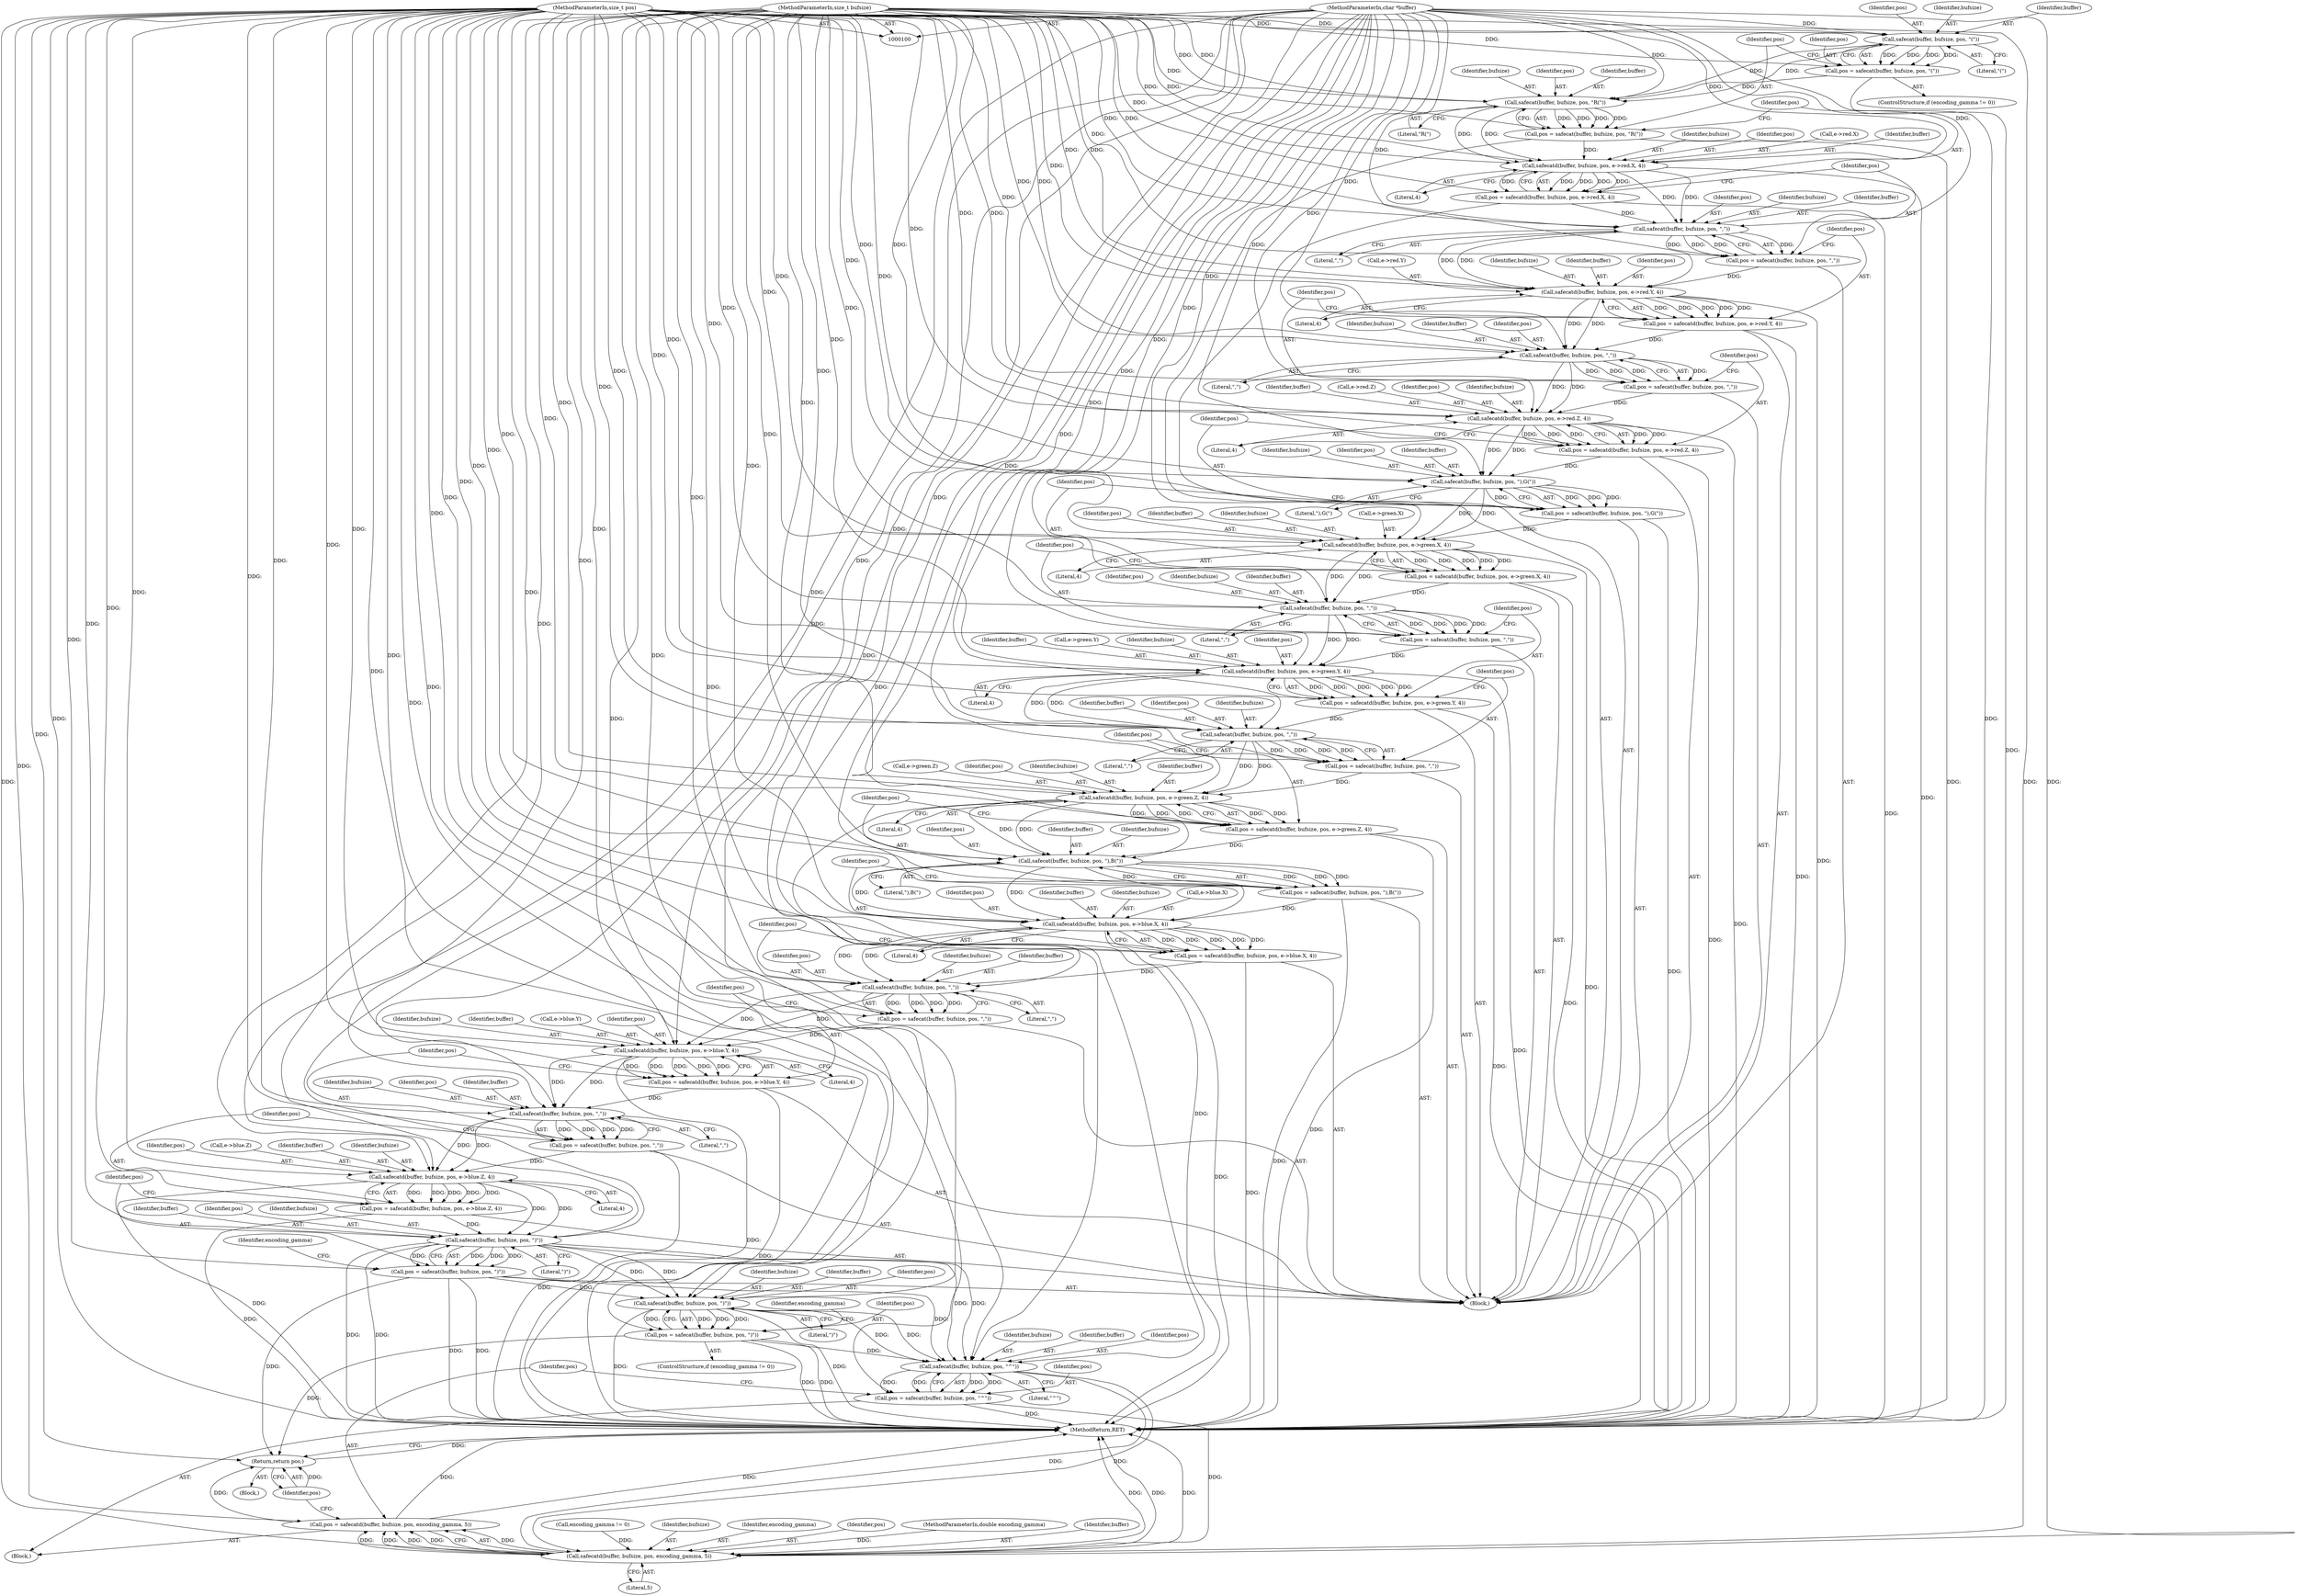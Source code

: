 digraph "0_Android_9d4853418ab2f754c2b63e091c29c5529b8b86ca_124@pointer" {
"1000125" [label="(Call,safecat(buffer, bufsize, pos, \"R(\"))"];
"1000118" [label="(Call,safecat(buffer, bufsize, pos, \"(\"))"];
"1000101" [label="(MethodParameterIn,char *buffer)"];
"1000102" [label="(MethodParameterIn,size_t bufsize)"];
"1000103" [label="(MethodParameterIn,size_t pos)"];
"1000116" [label="(Call,pos = safecat(buffer, bufsize, pos, \"(\"))"];
"1000123" [label="(Call,pos = safecat(buffer, bufsize, pos, \"R(\"))"];
"1000132" [label="(Call,safecatd(buffer, bufsize, pos, e->red.X, 4))"];
"1000130" [label="(Call,pos = safecatd(buffer, bufsize, pos, e->red.X, 4))"];
"1000144" [label="(Call,safecat(buffer, bufsize, pos, \",\"))"];
"1000142" [label="(Call,pos = safecat(buffer, bufsize, pos, \",\"))"];
"1000151" [label="(Call,safecatd(buffer, bufsize, pos, e->red.Y, 4))"];
"1000149" [label="(Call,pos = safecatd(buffer, bufsize, pos, e->red.Y, 4))"];
"1000163" [label="(Call,safecat(buffer, bufsize, pos, \",\"))"];
"1000161" [label="(Call,pos = safecat(buffer, bufsize, pos, \",\"))"];
"1000170" [label="(Call,safecatd(buffer, bufsize, pos, e->red.Z, 4))"];
"1000168" [label="(Call,pos = safecatd(buffer, bufsize, pos, e->red.Z, 4))"];
"1000182" [label="(Call,safecat(buffer, bufsize, pos, \"),G(\"))"];
"1000180" [label="(Call,pos = safecat(buffer, bufsize, pos, \"),G(\"))"];
"1000189" [label="(Call,safecatd(buffer, bufsize, pos, e->green.X, 4))"];
"1000187" [label="(Call,pos = safecatd(buffer, bufsize, pos, e->green.X, 4))"];
"1000201" [label="(Call,safecat(buffer, bufsize, pos, \",\"))"];
"1000199" [label="(Call,pos = safecat(buffer, bufsize, pos, \",\"))"];
"1000208" [label="(Call,safecatd(buffer, bufsize, pos, e->green.Y, 4))"];
"1000206" [label="(Call,pos = safecatd(buffer, bufsize, pos, e->green.Y, 4))"];
"1000220" [label="(Call,safecat(buffer, bufsize, pos, \",\"))"];
"1000218" [label="(Call,pos = safecat(buffer, bufsize, pos, \",\"))"];
"1000227" [label="(Call,safecatd(buffer, bufsize, pos, e->green.Z, 4))"];
"1000225" [label="(Call,pos = safecatd(buffer, bufsize, pos, e->green.Z, 4))"];
"1000239" [label="(Call,safecat(buffer, bufsize, pos, \"),B(\"))"];
"1000237" [label="(Call,pos = safecat(buffer, bufsize, pos, \"),B(\"))"];
"1000246" [label="(Call,safecatd(buffer, bufsize, pos, e->blue.X, 4))"];
"1000244" [label="(Call,pos = safecatd(buffer, bufsize, pos, e->blue.X, 4))"];
"1000258" [label="(Call,safecat(buffer, bufsize, pos, \",\"))"];
"1000256" [label="(Call,pos = safecat(buffer, bufsize, pos, \",\"))"];
"1000265" [label="(Call,safecatd(buffer, bufsize, pos, e->blue.Y, 4))"];
"1000263" [label="(Call,pos = safecatd(buffer, bufsize, pos, e->blue.Y, 4))"];
"1000277" [label="(Call,safecat(buffer, bufsize, pos, \",\"))"];
"1000275" [label="(Call,pos = safecat(buffer, bufsize, pos, \",\"))"];
"1000284" [label="(Call,safecatd(buffer, bufsize, pos, e->blue.Z, 4))"];
"1000282" [label="(Call,pos = safecatd(buffer, bufsize, pos, e->blue.Z, 4))"];
"1000296" [label="(Call,safecat(buffer, bufsize, pos, \")\"))"];
"1000294" [label="(Call,pos = safecat(buffer, bufsize, pos, \")\"))"];
"1000307" [label="(Call,safecat(buffer, bufsize, pos, \")\"))"];
"1000305" [label="(Call,pos = safecat(buffer, bufsize, pos, \")\"))"];
"1000319" [label="(Call,safecat(buffer, bufsize, pos, \"^\"))"];
"1000317" [label="(Call,pos = safecat(buffer, bufsize, pos, \"^\"))"];
"1000326" [label="(Call,safecatd(buffer, bufsize, pos, encoding_gamma, 5))"];
"1000324" [label="(Call,pos = safecatd(buffer, bufsize, pos, encoding_gamma, 5))"];
"1000332" [label="(Return,return pos;)"];
"1000182" [label="(Call,safecat(buffer, bufsize, pos, \"),G(\"))"];
"1000242" [label="(Identifier,pos)"];
"1000326" [label="(Call,safecatd(buffer, bufsize, pos, encoding_gamma, 5))"];
"1000243" [label="(Literal,\"),B(\")"];
"1000128" [label="(Identifier,pos)"];
"1000220" [label="(Call,safecat(buffer, bufsize, pos, \",\"))"];
"1000258" [label="(Call,safecat(buffer, bufsize, pos, \",\"))"];
"1000311" [label="(Literal,\")\")"];
"1000151" [label="(Call,safecatd(buffer, bufsize, pos, e->red.Y, 4))"];
"1000186" [label="(Literal,\"),G(\")"];
"1000257" [label="(Identifier,pos)"];
"1000314" [label="(Identifier,encoding_gamma)"];
"1000212" [label="(Call,e->green.Y)"];
"1000301" [label="(ControlStructure,if (encoding_gamma != 0))"];
"1000277" [label="(Call,safecat(buffer, bufsize, pos, \",\"))"];
"1000117" [label="(Identifier,pos)"];
"1000141" [label="(Literal,4)"];
"1000210" [label="(Identifier,bufsize)"];
"1000219" [label="(Identifier,pos)"];
"1000118" [label="(Call,safecat(buffer, bufsize, pos, \"(\"))"];
"1000146" [label="(Identifier,bufsize)"];
"1000124" [label="(Identifier,pos)"];
"1000211" [label="(Identifier,pos)"];
"1000217" [label="(Literal,4)"];
"1000240" [label="(Identifier,buffer)"];
"1000162" [label="(Identifier,pos)"];
"1000265" [label="(Call,safecatd(buffer, bufsize, pos, e->blue.Y, 4))"];
"1000228" [label="(Identifier,buffer)"];
"1000275" [label="(Call,pos = safecat(buffer, bufsize, pos, \",\"))"];
"1000116" [label="(Call,pos = safecat(buffer, bufsize, pos, \"(\"))"];
"1000241" [label="(Identifier,bufsize)"];
"1000154" [label="(Identifier,pos)"];
"1000179" [label="(Literal,4)"];
"1000306" [label="(Identifier,pos)"];
"1000132" [label="(Call,safecatd(buffer, bufsize, pos, e->red.X, 4))"];
"1000170" [label="(Call,safecatd(buffer, bufsize, pos, e->red.Z, 4))"];
"1000313" [label="(Call,encoding_gamma != 0)"];
"1000145" [label="(Identifier,buffer)"];
"1000209" [label="(Identifier,buffer)"];
"1000328" [label="(Identifier,bufsize)"];
"1000236" [label="(Literal,4)"];
"1000123" [label="(Call,pos = safecat(buffer, bufsize, pos, \"R(\"))"];
"1000227" [label="(Call,safecatd(buffer, bufsize, pos, e->green.Z, 4))"];
"1000144" [label="(Call,safecat(buffer, bufsize, pos, \",\"))"];
"1000325" [label="(Identifier,pos)"];
"1000126" [label="(Identifier,buffer)"];
"1000287" [label="(Identifier,pos)"];
"1000321" [label="(Identifier,bufsize)"];
"1000319" [label="(Call,safecat(buffer, bufsize, pos, \"^\"))"];
"1000247" [label="(Identifier,buffer)"];
"1000334" [label="(MethodReturn,RET)"];
"1000143" [label="(Identifier,pos)"];
"1000256" [label="(Call,pos = safecat(buffer, bufsize, pos, \",\"))"];
"1000167" [label="(Literal,\",\")"];
"1000297" [label="(Identifier,buffer)"];
"1000331" [label="(Literal,5)"];
"1000206" [label="(Call,pos = safecatd(buffer, bufsize, pos, e->green.Y, 4))"];
"1000205" [label="(Literal,\",\")"];
"1000248" [label="(Identifier,bufsize)"];
"1000171" [label="(Identifier,buffer)"];
"1000323" [label="(Literal,\"^\")"];
"1000189" [label="(Call,safecatd(buffer, bufsize, pos, e->green.X, 4))"];
"1000120" [label="(Identifier,bufsize)"];
"1000161" [label="(Call,pos = safecat(buffer, bufsize, pos, \",\"))"];
"1000142" [label="(Call,pos = safecat(buffer, bufsize, pos, \",\"))"];
"1000164" [label="(Identifier,buffer)"];
"1000119" [label="(Identifier,buffer)"];
"1000136" [label="(Call,e->red.X)"];
"1000309" [label="(Identifier,bufsize)"];
"1000160" [label="(Literal,4)"];
"1000169" [label="(Identifier,pos)"];
"1000308" [label="(Identifier,buffer)"];
"1000200" [label="(Identifier,pos)"];
"1000264" [label="(Identifier,pos)"];
"1000245" [label="(Identifier,pos)"];
"1000168" [label="(Call,pos = safecatd(buffer, bufsize, pos, e->red.Z, 4))"];
"1000102" [label="(MethodParameterIn,size_t bufsize)"];
"1000149" [label="(Call,pos = safecatd(buffer, bufsize, pos, e->red.Y, 4))"];
"1000244" [label="(Call,pos = safecatd(buffer, bufsize, pos, e->blue.X, 4))"];
"1000263" [label="(Call,pos = safecatd(buffer, bufsize, pos, e->blue.Y, 4))"];
"1000226" [label="(Identifier,pos)"];
"1000288" [label="(Call,e->blue.Z)"];
"1000192" [label="(Identifier,pos)"];
"1000260" [label="(Identifier,bufsize)"];
"1000231" [label="(Call,e->green.Z)"];
"1000310" [label="(Identifier,pos)"];
"1000318" [label="(Identifier,pos)"];
"1000296" [label="(Call,safecat(buffer, bufsize, pos, \")\"))"];
"1000285" [label="(Identifier,buffer)"];
"1000279" [label="(Identifier,bufsize)"];
"1000250" [label="(Call,e->blue.X)"];
"1000224" [label="(Literal,\",\")"];
"1000330" [label="(Identifier,encoding_gamma)"];
"1000122" [label="(Literal,\"(\")"];
"1000281" [label="(Literal,\",\")"];
"1000294" [label="(Call,pos = safecat(buffer, bufsize, pos, \")\"))"];
"1000130" [label="(Call,pos = safecatd(buffer, bufsize, pos, e->red.X, 4))"];
"1000222" [label="(Identifier,bufsize)"];
"1000249" [label="(Identifier,pos)"];
"1000155" [label="(Call,e->red.Y)"];
"1000303" [label="(Identifier,encoding_gamma)"];
"1000111" [label="(Block,)"];
"1000204" [label="(Identifier,pos)"];
"1000305" [label="(Call,pos = safecat(buffer, bufsize, pos, \")\"))"];
"1000190" [label="(Identifier,buffer)"];
"1000101" [label="(MethodParameterIn,char *buffer)"];
"1000148" [label="(Literal,\",\")"];
"1000147" [label="(Identifier,pos)"];
"1000230" [label="(Identifier,pos)"];
"1000299" [label="(Identifier,pos)"];
"1000183" [label="(Identifier,buffer)"];
"1000320" [label="(Identifier,buffer)"];
"1000153" [label="(Identifier,bufsize)"];
"1000133" [label="(Identifier,buffer)"];
"1000300" [label="(Literal,\")\")"];
"1000131" [label="(Identifier,pos)"];
"1000127" [label="(Identifier,bufsize)"];
"1000103" [label="(MethodParameterIn,size_t pos)"];
"1000106" [label="(Block,)"];
"1000282" [label="(Call,pos = safecatd(buffer, bufsize, pos, e->blue.Z, 4))"];
"1000269" [label="(Call,e->blue.Y)"];
"1000329" [label="(Identifier,pos)"];
"1000268" [label="(Identifier,pos)"];
"1000283" [label="(Identifier,pos)"];
"1000134" [label="(Identifier,bufsize)"];
"1000274" [label="(Literal,4)"];
"1000152" [label="(Identifier,buffer)"];
"1000174" [label="(Call,e->red.Z)"];
"1000280" [label="(Identifier,pos)"];
"1000276" [label="(Identifier,pos)"];
"1000317" [label="(Call,pos = safecat(buffer, bufsize, pos, \"^\"))"];
"1000150" [label="(Identifier,pos)"];
"1000105" [label="(MethodParameterIn,double encoding_gamma)"];
"1000259" [label="(Identifier,buffer)"];
"1000208" [label="(Call,safecatd(buffer, bufsize, pos, e->green.Y, 4))"];
"1000262" [label="(Literal,\",\")"];
"1000121" [label="(Identifier,pos)"];
"1000324" [label="(Call,pos = safecatd(buffer, bufsize, pos, encoding_gamma, 5))"];
"1000278" [label="(Identifier,buffer)"];
"1000327" [label="(Identifier,buffer)"];
"1000166" [label="(Identifier,pos)"];
"1000188" [label="(Identifier,pos)"];
"1000307" [label="(Call,safecat(buffer, bufsize, pos, \")\"))"];
"1000198" [label="(Literal,4)"];
"1000316" [label="(Block,)"];
"1000221" [label="(Identifier,buffer)"];
"1000246" [label="(Call,safecatd(buffer, bufsize, pos, e->blue.X, 4))"];
"1000267" [label="(Identifier,bufsize)"];
"1000191" [label="(Identifier,bufsize)"];
"1000223" [label="(Identifier,pos)"];
"1000332" [label="(Return,return pos;)"];
"1000180" [label="(Call,pos = safecat(buffer, bufsize, pos, \"),G(\"))"];
"1000284" [label="(Call,safecatd(buffer, bufsize, pos, e->blue.Z, 4))"];
"1000225" [label="(Call,pos = safecatd(buffer, bufsize, pos, e->green.Z, 4))"];
"1000295" [label="(Identifier,pos)"];
"1000165" [label="(Identifier,bufsize)"];
"1000286" [label="(Identifier,bufsize)"];
"1000184" [label="(Identifier,bufsize)"];
"1000135" [label="(Identifier,pos)"];
"1000203" [label="(Identifier,bufsize)"];
"1000298" [label="(Identifier,bufsize)"];
"1000129" [label="(Literal,\"R(\")"];
"1000237" [label="(Call,pos = safecat(buffer, bufsize, pos, \"),B(\"))"];
"1000229" [label="(Identifier,bufsize)"];
"1000266" [label="(Identifier,buffer)"];
"1000207" [label="(Identifier,pos)"];
"1000125" [label="(Call,safecat(buffer, bufsize, pos, \"R(\"))"];
"1000187" [label="(Call,pos = safecatd(buffer, bufsize, pos, e->green.X, 4))"];
"1000112" [label="(ControlStructure,if (encoding_gamma != 0))"];
"1000293" [label="(Literal,4)"];
"1000255" [label="(Literal,4)"];
"1000163" [label="(Call,safecat(buffer, bufsize, pos, \",\"))"];
"1000322" [label="(Identifier,pos)"];
"1000202" [label="(Identifier,buffer)"];
"1000238" [label="(Identifier,pos)"];
"1000201" [label="(Call,safecat(buffer, bufsize, pos, \",\"))"];
"1000261" [label="(Identifier,pos)"];
"1000218" [label="(Call,pos = safecat(buffer, bufsize, pos, \",\"))"];
"1000173" [label="(Identifier,pos)"];
"1000333" [label="(Identifier,pos)"];
"1000172" [label="(Identifier,bufsize)"];
"1000185" [label="(Identifier,pos)"];
"1000199" [label="(Call,pos = safecat(buffer, bufsize, pos, \",\"))"];
"1000193" [label="(Call,e->green.X)"];
"1000239" [label="(Call,safecat(buffer, bufsize, pos, \"),B(\"))"];
"1000181" [label="(Identifier,pos)"];
"1000125" -> "1000123"  [label="AST: "];
"1000125" -> "1000129"  [label="CFG: "];
"1000126" -> "1000125"  [label="AST: "];
"1000127" -> "1000125"  [label="AST: "];
"1000128" -> "1000125"  [label="AST: "];
"1000129" -> "1000125"  [label="AST: "];
"1000123" -> "1000125"  [label="CFG: "];
"1000125" -> "1000123"  [label="DDG: "];
"1000125" -> "1000123"  [label="DDG: "];
"1000125" -> "1000123"  [label="DDG: "];
"1000125" -> "1000123"  [label="DDG: "];
"1000118" -> "1000125"  [label="DDG: "];
"1000118" -> "1000125"  [label="DDG: "];
"1000101" -> "1000125"  [label="DDG: "];
"1000102" -> "1000125"  [label="DDG: "];
"1000116" -> "1000125"  [label="DDG: "];
"1000103" -> "1000125"  [label="DDG: "];
"1000125" -> "1000132"  [label="DDG: "];
"1000125" -> "1000132"  [label="DDG: "];
"1000118" -> "1000116"  [label="AST: "];
"1000118" -> "1000122"  [label="CFG: "];
"1000119" -> "1000118"  [label="AST: "];
"1000120" -> "1000118"  [label="AST: "];
"1000121" -> "1000118"  [label="AST: "];
"1000122" -> "1000118"  [label="AST: "];
"1000116" -> "1000118"  [label="CFG: "];
"1000118" -> "1000116"  [label="DDG: "];
"1000118" -> "1000116"  [label="DDG: "];
"1000118" -> "1000116"  [label="DDG: "];
"1000118" -> "1000116"  [label="DDG: "];
"1000101" -> "1000118"  [label="DDG: "];
"1000102" -> "1000118"  [label="DDG: "];
"1000103" -> "1000118"  [label="DDG: "];
"1000101" -> "1000100"  [label="AST: "];
"1000101" -> "1000334"  [label="DDG: "];
"1000101" -> "1000132"  [label="DDG: "];
"1000101" -> "1000144"  [label="DDG: "];
"1000101" -> "1000151"  [label="DDG: "];
"1000101" -> "1000163"  [label="DDG: "];
"1000101" -> "1000170"  [label="DDG: "];
"1000101" -> "1000182"  [label="DDG: "];
"1000101" -> "1000189"  [label="DDG: "];
"1000101" -> "1000201"  [label="DDG: "];
"1000101" -> "1000208"  [label="DDG: "];
"1000101" -> "1000220"  [label="DDG: "];
"1000101" -> "1000227"  [label="DDG: "];
"1000101" -> "1000239"  [label="DDG: "];
"1000101" -> "1000246"  [label="DDG: "];
"1000101" -> "1000258"  [label="DDG: "];
"1000101" -> "1000265"  [label="DDG: "];
"1000101" -> "1000277"  [label="DDG: "];
"1000101" -> "1000284"  [label="DDG: "];
"1000101" -> "1000296"  [label="DDG: "];
"1000101" -> "1000307"  [label="DDG: "];
"1000101" -> "1000319"  [label="DDG: "];
"1000101" -> "1000326"  [label="DDG: "];
"1000102" -> "1000100"  [label="AST: "];
"1000102" -> "1000334"  [label="DDG: "];
"1000102" -> "1000132"  [label="DDG: "];
"1000102" -> "1000144"  [label="DDG: "];
"1000102" -> "1000151"  [label="DDG: "];
"1000102" -> "1000163"  [label="DDG: "];
"1000102" -> "1000170"  [label="DDG: "];
"1000102" -> "1000182"  [label="DDG: "];
"1000102" -> "1000189"  [label="DDG: "];
"1000102" -> "1000201"  [label="DDG: "];
"1000102" -> "1000208"  [label="DDG: "];
"1000102" -> "1000220"  [label="DDG: "];
"1000102" -> "1000227"  [label="DDG: "];
"1000102" -> "1000239"  [label="DDG: "];
"1000102" -> "1000246"  [label="DDG: "];
"1000102" -> "1000258"  [label="DDG: "];
"1000102" -> "1000265"  [label="DDG: "];
"1000102" -> "1000277"  [label="DDG: "];
"1000102" -> "1000284"  [label="DDG: "];
"1000102" -> "1000296"  [label="DDG: "];
"1000102" -> "1000307"  [label="DDG: "];
"1000102" -> "1000319"  [label="DDG: "];
"1000102" -> "1000326"  [label="DDG: "];
"1000103" -> "1000100"  [label="AST: "];
"1000103" -> "1000334"  [label="DDG: "];
"1000103" -> "1000116"  [label="DDG: "];
"1000103" -> "1000123"  [label="DDG: "];
"1000103" -> "1000130"  [label="DDG: "];
"1000103" -> "1000132"  [label="DDG: "];
"1000103" -> "1000142"  [label="DDG: "];
"1000103" -> "1000144"  [label="DDG: "];
"1000103" -> "1000149"  [label="DDG: "];
"1000103" -> "1000151"  [label="DDG: "];
"1000103" -> "1000161"  [label="DDG: "];
"1000103" -> "1000163"  [label="DDG: "];
"1000103" -> "1000168"  [label="DDG: "];
"1000103" -> "1000170"  [label="DDG: "];
"1000103" -> "1000180"  [label="DDG: "];
"1000103" -> "1000182"  [label="DDG: "];
"1000103" -> "1000187"  [label="DDG: "];
"1000103" -> "1000189"  [label="DDG: "];
"1000103" -> "1000199"  [label="DDG: "];
"1000103" -> "1000201"  [label="DDG: "];
"1000103" -> "1000206"  [label="DDG: "];
"1000103" -> "1000208"  [label="DDG: "];
"1000103" -> "1000218"  [label="DDG: "];
"1000103" -> "1000220"  [label="DDG: "];
"1000103" -> "1000225"  [label="DDG: "];
"1000103" -> "1000227"  [label="DDG: "];
"1000103" -> "1000237"  [label="DDG: "];
"1000103" -> "1000239"  [label="DDG: "];
"1000103" -> "1000244"  [label="DDG: "];
"1000103" -> "1000246"  [label="DDG: "];
"1000103" -> "1000256"  [label="DDG: "];
"1000103" -> "1000258"  [label="DDG: "];
"1000103" -> "1000263"  [label="DDG: "];
"1000103" -> "1000265"  [label="DDG: "];
"1000103" -> "1000275"  [label="DDG: "];
"1000103" -> "1000277"  [label="DDG: "];
"1000103" -> "1000282"  [label="DDG: "];
"1000103" -> "1000284"  [label="DDG: "];
"1000103" -> "1000294"  [label="DDG: "];
"1000103" -> "1000296"  [label="DDG: "];
"1000103" -> "1000305"  [label="DDG: "];
"1000103" -> "1000307"  [label="DDG: "];
"1000103" -> "1000317"  [label="DDG: "];
"1000103" -> "1000319"  [label="DDG: "];
"1000103" -> "1000324"  [label="DDG: "];
"1000103" -> "1000326"  [label="DDG: "];
"1000103" -> "1000332"  [label="DDG: "];
"1000116" -> "1000112"  [label="AST: "];
"1000117" -> "1000116"  [label="AST: "];
"1000124" -> "1000116"  [label="CFG: "];
"1000116" -> "1000334"  [label="DDG: "];
"1000123" -> "1000111"  [label="AST: "];
"1000124" -> "1000123"  [label="AST: "];
"1000131" -> "1000123"  [label="CFG: "];
"1000123" -> "1000334"  [label="DDG: "];
"1000123" -> "1000132"  [label="DDG: "];
"1000132" -> "1000130"  [label="AST: "];
"1000132" -> "1000141"  [label="CFG: "];
"1000133" -> "1000132"  [label="AST: "];
"1000134" -> "1000132"  [label="AST: "];
"1000135" -> "1000132"  [label="AST: "];
"1000136" -> "1000132"  [label="AST: "];
"1000141" -> "1000132"  [label="AST: "];
"1000130" -> "1000132"  [label="CFG: "];
"1000132" -> "1000334"  [label="DDG: "];
"1000132" -> "1000130"  [label="DDG: "];
"1000132" -> "1000130"  [label="DDG: "];
"1000132" -> "1000130"  [label="DDG: "];
"1000132" -> "1000130"  [label="DDG: "];
"1000132" -> "1000130"  [label="DDG: "];
"1000132" -> "1000144"  [label="DDG: "];
"1000132" -> "1000144"  [label="DDG: "];
"1000130" -> "1000111"  [label="AST: "];
"1000131" -> "1000130"  [label="AST: "];
"1000143" -> "1000130"  [label="CFG: "];
"1000130" -> "1000334"  [label="DDG: "];
"1000130" -> "1000144"  [label="DDG: "];
"1000144" -> "1000142"  [label="AST: "];
"1000144" -> "1000148"  [label="CFG: "];
"1000145" -> "1000144"  [label="AST: "];
"1000146" -> "1000144"  [label="AST: "];
"1000147" -> "1000144"  [label="AST: "];
"1000148" -> "1000144"  [label="AST: "];
"1000142" -> "1000144"  [label="CFG: "];
"1000144" -> "1000142"  [label="DDG: "];
"1000144" -> "1000142"  [label="DDG: "];
"1000144" -> "1000142"  [label="DDG: "];
"1000144" -> "1000142"  [label="DDG: "];
"1000144" -> "1000151"  [label="DDG: "];
"1000144" -> "1000151"  [label="DDG: "];
"1000142" -> "1000111"  [label="AST: "];
"1000143" -> "1000142"  [label="AST: "];
"1000150" -> "1000142"  [label="CFG: "];
"1000142" -> "1000151"  [label="DDG: "];
"1000151" -> "1000149"  [label="AST: "];
"1000151" -> "1000160"  [label="CFG: "];
"1000152" -> "1000151"  [label="AST: "];
"1000153" -> "1000151"  [label="AST: "];
"1000154" -> "1000151"  [label="AST: "];
"1000155" -> "1000151"  [label="AST: "];
"1000160" -> "1000151"  [label="AST: "];
"1000149" -> "1000151"  [label="CFG: "];
"1000151" -> "1000334"  [label="DDG: "];
"1000151" -> "1000149"  [label="DDG: "];
"1000151" -> "1000149"  [label="DDG: "];
"1000151" -> "1000149"  [label="DDG: "];
"1000151" -> "1000149"  [label="DDG: "];
"1000151" -> "1000149"  [label="DDG: "];
"1000151" -> "1000163"  [label="DDG: "];
"1000151" -> "1000163"  [label="DDG: "];
"1000149" -> "1000111"  [label="AST: "];
"1000150" -> "1000149"  [label="AST: "];
"1000162" -> "1000149"  [label="CFG: "];
"1000149" -> "1000334"  [label="DDG: "];
"1000149" -> "1000163"  [label="DDG: "];
"1000163" -> "1000161"  [label="AST: "];
"1000163" -> "1000167"  [label="CFG: "];
"1000164" -> "1000163"  [label="AST: "];
"1000165" -> "1000163"  [label="AST: "];
"1000166" -> "1000163"  [label="AST: "];
"1000167" -> "1000163"  [label="AST: "];
"1000161" -> "1000163"  [label="CFG: "];
"1000163" -> "1000161"  [label="DDG: "];
"1000163" -> "1000161"  [label="DDG: "];
"1000163" -> "1000161"  [label="DDG: "];
"1000163" -> "1000161"  [label="DDG: "];
"1000163" -> "1000170"  [label="DDG: "];
"1000163" -> "1000170"  [label="DDG: "];
"1000161" -> "1000111"  [label="AST: "];
"1000162" -> "1000161"  [label="AST: "];
"1000169" -> "1000161"  [label="CFG: "];
"1000161" -> "1000170"  [label="DDG: "];
"1000170" -> "1000168"  [label="AST: "];
"1000170" -> "1000179"  [label="CFG: "];
"1000171" -> "1000170"  [label="AST: "];
"1000172" -> "1000170"  [label="AST: "];
"1000173" -> "1000170"  [label="AST: "];
"1000174" -> "1000170"  [label="AST: "];
"1000179" -> "1000170"  [label="AST: "];
"1000168" -> "1000170"  [label="CFG: "];
"1000170" -> "1000334"  [label="DDG: "];
"1000170" -> "1000168"  [label="DDG: "];
"1000170" -> "1000168"  [label="DDG: "];
"1000170" -> "1000168"  [label="DDG: "];
"1000170" -> "1000168"  [label="DDG: "];
"1000170" -> "1000168"  [label="DDG: "];
"1000170" -> "1000182"  [label="DDG: "];
"1000170" -> "1000182"  [label="DDG: "];
"1000168" -> "1000111"  [label="AST: "];
"1000169" -> "1000168"  [label="AST: "];
"1000181" -> "1000168"  [label="CFG: "];
"1000168" -> "1000334"  [label="DDG: "];
"1000168" -> "1000182"  [label="DDG: "];
"1000182" -> "1000180"  [label="AST: "];
"1000182" -> "1000186"  [label="CFG: "];
"1000183" -> "1000182"  [label="AST: "];
"1000184" -> "1000182"  [label="AST: "];
"1000185" -> "1000182"  [label="AST: "];
"1000186" -> "1000182"  [label="AST: "];
"1000180" -> "1000182"  [label="CFG: "];
"1000182" -> "1000180"  [label="DDG: "];
"1000182" -> "1000180"  [label="DDG: "];
"1000182" -> "1000180"  [label="DDG: "];
"1000182" -> "1000180"  [label="DDG: "];
"1000182" -> "1000189"  [label="DDG: "];
"1000182" -> "1000189"  [label="DDG: "];
"1000180" -> "1000111"  [label="AST: "];
"1000181" -> "1000180"  [label="AST: "];
"1000188" -> "1000180"  [label="CFG: "];
"1000180" -> "1000334"  [label="DDG: "];
"1000180" -> "1000189"  [label="DDG: "];
"1000189" -> "1000187"  [label="AST: "];
"1000189" -> "1000198"  [label="CFG: "];
"1000190" -> "1000189"  [label="AST: "];
"1000191" -> "1000189"  [label="AST: "];
"1000192" -> "1000189"  [label="AST: "];
"1000193" -> "1000189"  [label="AST: "];
"1000198" -> "1000189"  [label="AST: "];
"1000187" -> "1000189"  [label="CFG: "];
"1000189" -> "1000334"  [label="DDG: "];
"1000189" -> "1000187"  [label="DDG: "];
"1000189" -> "1000187"  [label="DDG: "];
"1000189" -> "1000187"  [label="DDG: "];
"1000189" -> "1000187"  [label="DDG: "];
"1000189" -> "1000187"  [label="DDG: "];
"1000189" -> "1000201"  [label="DDG: "];
"1000189" -> "1000201"  [label="DDG: "];
"1000187" -> "1000111"  [label="AST: "];
"1000188" -> "1000187"  [label="AST: "];
"1000200" -> "1000187"  [label="CFG: "];
"1000187" -> "1000334"  [label="DDG: "];
"1000187" -> "1000201"  [label="DDG: "];
"1000201" -> "1000199"  [label="AST: "];
"1000201" -> "1000205"  [label="CFG: "];
"1000202" -> "1000201"  [label="AST: "];
"1000203" -> "1000201"  [label="AST: "];
"1000204" -> "1000201"  [label="AST: "];
"1000205" -> "1000201"  [label="AST: "];
"1000199" -> "1000201"  [label="CFG: "];
"1000201" -> "1000199"  [label="DDG: "];
"1000201" -> "1000199"  [label="DDG: "];
"1000201" -> "1000199"  [label="DDG: "];
"1000201" -> "1000199"  [label="DDG: "];
"1000201" -> "1000208"  [label="DDG: "];
"1000201" -> "1000208"  [label="DDG: "];
"1000199" -> "1000111"  [label="AST: "];
"1000200" -> "1000199"  [label="AST: "];
"1000207" -> "1000199"  [label="CFG: "];
"1000199" -> "1000208"  [label="DDG: "];
"1000208" -> "1000206"  [label="AST: "];
"1000208" -> "1000217"  [label="CFG: "];
"1000209" -> "1000208"  [label="AST: "];
"1000210" -> "1000208"  [label="AST: "];
"1000211" -> "1000208"  [label="AST: "];
"1000212" -> "1000208"  [label="AST: "];
"1000217" -> "1000208"  [label="AST: "];
"1000206" -> "1000208"  [label="CFG: "];
"1000208" -> "1000334"  [label="DDG: "];
"1000208" -> "1000206"  [label="DDG: "];
"1000208" -> "1000206"  [label="DDG: "];
"1000208" -> "1000206"  [label="DDG: "];
"1000208" -> "1000206"  [label="DDG: "];
"1000208" -> "1000206"  [label="DDG: "];
"1000208" -> "1000220"  [label="DDG: "];
"1000208" -> "1000220"  [label="DDG: "];
"1000206" -> "1000111"  [label="AST: "];
"1000207" -> "1000206"  [label="AST: "];
"1000219" -> "1000206"  [label="CFG: "];
"1000206" -> "1000334"  [label="DDG: "];
"1000206" -> "1000220"  [label="DDG: "];
"1000220" -> "1000218"  [label="AST: "];
"1000220" -> "1000224"  [label="CFG: "];
"1000221" -> "1000220"  [label="AST: "];
"1000222" -> "1000220"  [label="AST: "];
"1000223" -> "1000220"  [label="AST: "];
"1000224" -> "1000220"  [label="AST: "];
"1000218" -> "1000220"  [label="CFG: "];
"1000220" -> "1000218"  [label="DDG: "];
"1000220" -> "1000218"  [label="DDG: "];
"1000220" -> "1000218"  [label="DDG: "];
"1000220" -> "1000218"  [label="DDG: "];
"1000220" -> "1000227"  [label="DDG: "];
"1000220" -> "1000227"  [label="DDG: "];
"1000218" -> "1000111"  [label="AST: "];
"1000219" -> "1000218"  [label="AST: "];
"1000226" -> "1000218"  [label="CFG: "];
"1000218" -> "1000227"  [label="DDG: "];
"1000227" -> "1000225"  [label="AST: "];
"1000227" -> "1000236"  [label="CFG: "];
"1000228" -> "1000227"  [label="AST: "];
"1000229" -> "1000227"  [label="AST: "];
"1000230" -> "1000227"  [label="AST: "];
"1000231" -> "1000227"  [label="AST: "];
"1000236" -> "1000227"  [label="AST: "];
"1000225" -> "1000227"  [label="CFG: "];
"1000227" -> "1000334"  [label="DDG: "];
"1000227" -> "1000225"  [label="DDG: "];
"1000227" -> "1000225"  [label="DDG: "];
"1000227" -> "1000225"  [label="DDG: "];
"1000227" -> "1000225"  [label="DDG: "];
"1000227" -> "1000225"  [label="DDG: "];
"1000227" -> "1000239"  [label="DDG: "];
"1000227" -> "1000239"  [label="DDG: "];
"1000225" -> "1000111"  [label="AST: "];
"1000226" -> "1000225"  [label="AST: "];
"1000238" -> "1000225"  [label="CFG: "];
"1000225" -> "1000334"  [label="DDG: "];
"1000225" -> "1000239"  [label="DDG: "];
"1000239" -> "1000237"  [label="AST: "];
"1000239" -> "1000243"  [label="CFG: "];
"1000240" -> "1000239"  [label="AST: "];
"1000241" -> "1000239"  [label="AST: "];
"1000242" -> "1000239"  [label="AST: "];
"1000243" -> "1000239"  [label="AST: "];
"1000237" -> "1000239"  [label="CFG: "];
"1000239" -> "1000237"  [label="DDG: "];
"1000239" -> "1000237"  [label="DDG: "];
"1000239" -> "1000237"  [label="DDG: "];
"1000239" -> "1000237"  [label="DDG: "];
"1000239" -> "1000246"  [label="DDG: "];
"1000239" -> "1000246"  [label="DDG: "];
"1000237" -> "1000111"  [label="AST: "];
"1000238" -> "1000237"  [label="AST: "];
"1000245" -> "1000237"  [label="CFG: "];
"1000237" -> "1000334"  [label="DDG: "];
"1000237" -> "1000246"  [label="DDG: "];
"1000246" -> "1000244"  [label="AST: "];
"1000246" -> "1000255"  [label="CFG: "];
"1000247" -> "1000246"  [label="AST: "];
"1000248" -> "1000246"  [label="AST: "];
"1000249" -> "1000246"  [label="AST: "];
"1000250" -> "1000246"  [label="AST: "];
"1000255" -> "1000246"  [label="AST: "];
"1000244" -> "1000246"  [label="CFG: "];
"1000246" -> "1000334"  [label="DDG: "];
"1000246" -> "1000244"  [label="DDG: "];
"1000246" -> "1000244"  [label="DDG: "];
"1000246" -> "1000244"  [label="DDG: "];
"1000246" -> "1000244"  [label="DDG: "];
"1000246" -> "1000244"  [label="DDG: "];
"1000246" -> "1000258"  [label="DDG: "];
"1000246" -> "1000258"  [label="DDG: "];
"1000244" -> "1000111"  [label="AST: "];
"1000245" -> "1000244"  [label="AST: "];
"1000257" -> "1000244"  [label="CFG: "];
"1000244" -> "1000334"  [label="DDG: "];
"1000244" -> "1000258"  [label="DDG: "];
"1000258" -> "1000256"  [label="AST: "];
"1000258" -> "1000262"  [label="CFG: "];
"1000259" -> "1000258"  [label="AST: "];
"1000260" -> "1000258"  [label="AST: "];
"1000261" -> "1000258"  [label="AST: "];
"1000262" -> "1000258"  [label="AST: "];
"1000256" -> "1000258"  [label="CFG: "];
"1000258" -> "1000256"  [label="DDG: "];
"1000258" -> "1000256"  [label="DDG: "];
"1000258" -> "1000256"  [label="DDG: "];
"1000258" -> "1000256"  [label="DDG: "];
"1000258" -> "1000265"  [label="DDG: "];
"1000258" -> "1000265"  [label="DDG: "];
"1000256" -> "1000111"  [label="AST: "];
"1000257" -> "1000256"  [label="AST: "];
"1000264" -> "1000256"  [label="CFG: "];
"1000256" -> "1000265"  [label="DDG: "];
"1000265" -> "1000263"  [label="AST: "];
"1000265" -> "1000274"  [label="CFG: "];
"1000266" -> "1000265"  [label="AST: "];
"1000267" -> "1000265"  [label="AST: "];
"1000268" -> "1000265"  [label="AST: "];
"1000269" -> "1000265"  [label="AST: "];
"1000274" -> "1000265"  [label="AST: "];
"1000263" -> "1000265"  [label="CFG: "];
"1000265" -> "1000334"  [label="DDG: "];
"1000265" -> "1000263"  [label="DDG: "];
"1000265" -> "1000263"  [label="DDG: "];
"1000265" -> "1000263"  [label="DDG: "];
"1000265" -> "1000263"  [label="DDG: "];
"1000265" -> "1000263"  [label="DDG: "];
"1000265" -> "1000277"  [label="DDG: "];
"1000265" -> "1000277"  [label="DDG: "];
"1000263" -> "1000111"  [label="AST: "];
"1000264" -> "1000263"  [label="AST: "];
"1000276" -> "1000263"  [label="CFG: "];
"1000263" -> "1000334"  [label="DDG: "];
"1000263" -> "1000277"  [label="DDG: "];
"1000277" -> "1000275"  [label="AST: "];
"1000277" -> "1000281"  [label="CFG: "];
"1000278" -> "1000277"  [label="AST: "];
"1000279" -> "1000277"  [label="AST: "];
"1000280" -> "1000277"  [label="AST: "];
"1000281" -> "1000277"  [label="AST: "];
"1000275" -> "1000277"  [label="CFG: "];
"1000277" -> "1000275"  [label="DDG: "];
"1000277" -> "1000275"  [label="DDG: "];
"1000277" -> "1000275"  [label="DDG: "];
"1000277" -> "1000275"  [label="DDG: "];
"1000277" -> "1000284"  [label="DDG: "];
"1000277" -> "1000284"  [label="DDG: "];
"1000275" -> "1000111"  [label="AST: "];
"1000276" -> "1000275"  [label="AST: "];
"1000283" -> "1000275"  [label="CFG: "];
"1000275" -> "1000334"  [label="DDG: "];
"1000275" -> "1000284"  [label="DDG: "];
"1000284" -> "1000282"  [label="AST: "];
"1000284" -> "1000293"  [label="CFG: "];
"1000285" -> "1000284"  [label="AST: "];
"1000286" -> "1000284"  [label="AST: "];
"1000287" -> "1000284"  [label="AST: "];
"1000288" -> "1000284"  [label="AST: "];
"1000293" -> "1000284"  [label="AST: "];
"1000282" -> "1000284"  [label="CFG: "];
"1000284" -> "1000334"  [label="DDG: "];
"1000284" -> "1000282"  [label="DDG: "];
"1000284" -> "1000282"  [label="DDG: "];
"1000284" -> "1000282"  [label="DDG: "];
"1000284" -> "1000282"  [label="DDG: "];
"1000284" -> "1000282"  [label="DDG: "];
"1000284" -> "1000296"  [label="DDG: "];
"1000284" -> "1000296"  [label="DDG: "];
"1000282" -> "1000111"  [label="AST: "];
"1000283" -> "1000282"  [label="AST: "];
"1000295" -> "1000282"  [label="CFG: "];
"1000282" -> "1000334"  [label="DDG: "];
"1000282" -> "1000296"  [label="DDG: "];
"1000296" -> "1000294"  [label="AST: "];
"1000296" -> "1000300"  [label="CFG: "];
"1000297" -> "1000296"  [label="AST: "];
"1000298" -> "1000296"  [label="AST: "];
"1000299" -> "1000296"  [label="AST: "];
"1000300" -> "1000296"  [label="AST: "];
"1000294" -> "1000296"  [label="CFG: "];
"1000296" -> "1000334"  [label="DDG: "];
"1000296" -> "1000334"  [label="DDG: "];
"1000296" -> "1000294"  [label="DDG: "];
"1000296" -> "1000294"  [label="DDG: "];
"1000296" -> "1000294"  [label="DDG: "];
"1000296" -> "1000294"  [label="DDG: "];
"1000296" -> "1000307"  [label="DDG: "];
"1000296" -> "1000307"  [label="DDG: "];
"1000296" -> "1000319"  [label="DDG: "];
"1000296" -> "1000319"  [label="DDG: "];
"1000294" -> "1000111"  [label="AST: "];
"1000295" -> "1000294"  [label="AST: "];
"1000303" -> "1000294"  [label="CFG: "];
"1000294" -> "1000334"  [label="DDG: "];
"1000294" -> "1000334"  [label="DDG: "];
"1000294" -> "1000307"  [label="DDG: "];
"1000294" -> "1000319"  [label="DDG: "];
"1000294" -> "1000332"  [label="DDG: "];
"1000307" -> "1000305"  [label="AST: "];
"1000307" -> "1000311"  [label="CFG: "];
"1000308" -> "1000307"  [label="AST: "];
"1000309" -> "1000307"  [label="AST: "];
"1000310" -> "1000307"  [label="AST: "];
"1000311" -> "1000307"  [label="AST: "];
"1000305" -> "1000307"  [label="CFG: "];
"1000307" -> "1000334"  [label="DDG: "];
"1000307" -> "1000334"  [label="DDG: "];
"1000307" -> "1000305"  [label="DDG: "];
"1000307" -> "1000305"  [label="DDG: "];
"1000307" -> "1000305"  [label="DDG: "];
"1000307" -> "1000305"  [label="DDG: "];
"1000307" -> "1000319"  [label="DDG: "];
"1000307" -> "1000319"  [label="DDG: "];
"1000305" -> "1000301"  [label="AST: "];
"1000306" -> "1000305"  [label="AST: "];
"1000314" -> "1000305"  [label="CFG: "];
"1000305" -> "1000334"  [label="DDG: "];
"1000305" -> "1000334"  [label="DDG: "];
"1000305" -> "1000319"  [label="DDG: "];
"1000305" -> "1000332"  [label="DDG: "];
"1000319" -> "1000317"  [label="AST: "];
"1000319" -> "1000323"  [label="CFG: "];
"1000320" -> "1000319"  [label="AST: "];
"1000321" -> "1000319"  [label="AST: "];
"1000322" -> "1000319"  [label="AST: "];
"1000323" -> "1000319"  [label="AST: "];
"1000317" -> "1000319"  [label="CFG: "];
"1000319" -> "1000317"  [label="DDG: "];
"1000319" -> "1000317"  [label="DDG: "];
"1000319" -> "1000317"  [label="DDG: "];
"1000319" -> "1000317"  [label="DDG: "];
"1000319" -> "1000326"  [label="DDG: "];
"1000319" -> "1000326"  [label="DDG: "];
"1000317" -> "1000316"  [label="AST: "];
"1000318" -> "1000317"  [label="AST: "];
"1000325" -> "1000317"  [label="CFG: "];
"1000317" -> "1000334"  [label="DDG: "];
"1000317" -> "1000326"  [label="DDG: "];
"1000326" -> "1000324"  [label="AST: "];
"1000326" -> "1000331"  [label="CFG: "];
"1000327" -> "1000326"  [label="AST: "];
"1000328" -> "1000326"  [label="AST: "];
"1000329" -> "1000326"  [label="AST: "];
"1000330" -> "1000326"  [label="AST: "];
"1000331" -> "1000326"  [label="AST: "];
"1000324" -> "1000326"  [label="CFG: "];
"1000326" -> "1000334"  [label="DDG: "];
"1000326" -> "1000334"  [label="DDG: "];
"1000326" -> "1000334"  [label="DDG: "];
"1000326" -> "1000324"  [label="DDG: "];
"1000326" -> "1000324"  [label="DDG: "];
"1000326" -> "1000324"  [label="DDG: "];
"1000326" -> "1000324"  [label="DDG: "];
"1000326" -> "1000324"  [label="DDG: "];
"1000313" -> "1000326"  [label="DDG: "];
"1000105" -> "1000326"  [label="DDG: "];
"1000324" -> "1000316"  [label="AST: "];
"1000325" -> "1000324"  [label="AST: "];
"1000333" -> "1000324"  [label="CFG: "];
"1000324" -> "1000334"  [label="DDG: "];
"1000324" -> "1000334"  [label="DDG: "];
"1000324" -> "1000332"  [label="DDG: "];
"1000332" -> "1000106"  [label="AST: "];
"1000332" -> "1000333"  [label="CFG: "];
"1000333" -> "1000332"  [label="AST: "];
"1000334" -> "1000332"  [label="CFG: "];
"1000332" -> "1000334"  [label="DDG: "];
"1000333" -> "1000332"  [label="DDG: "];
}
